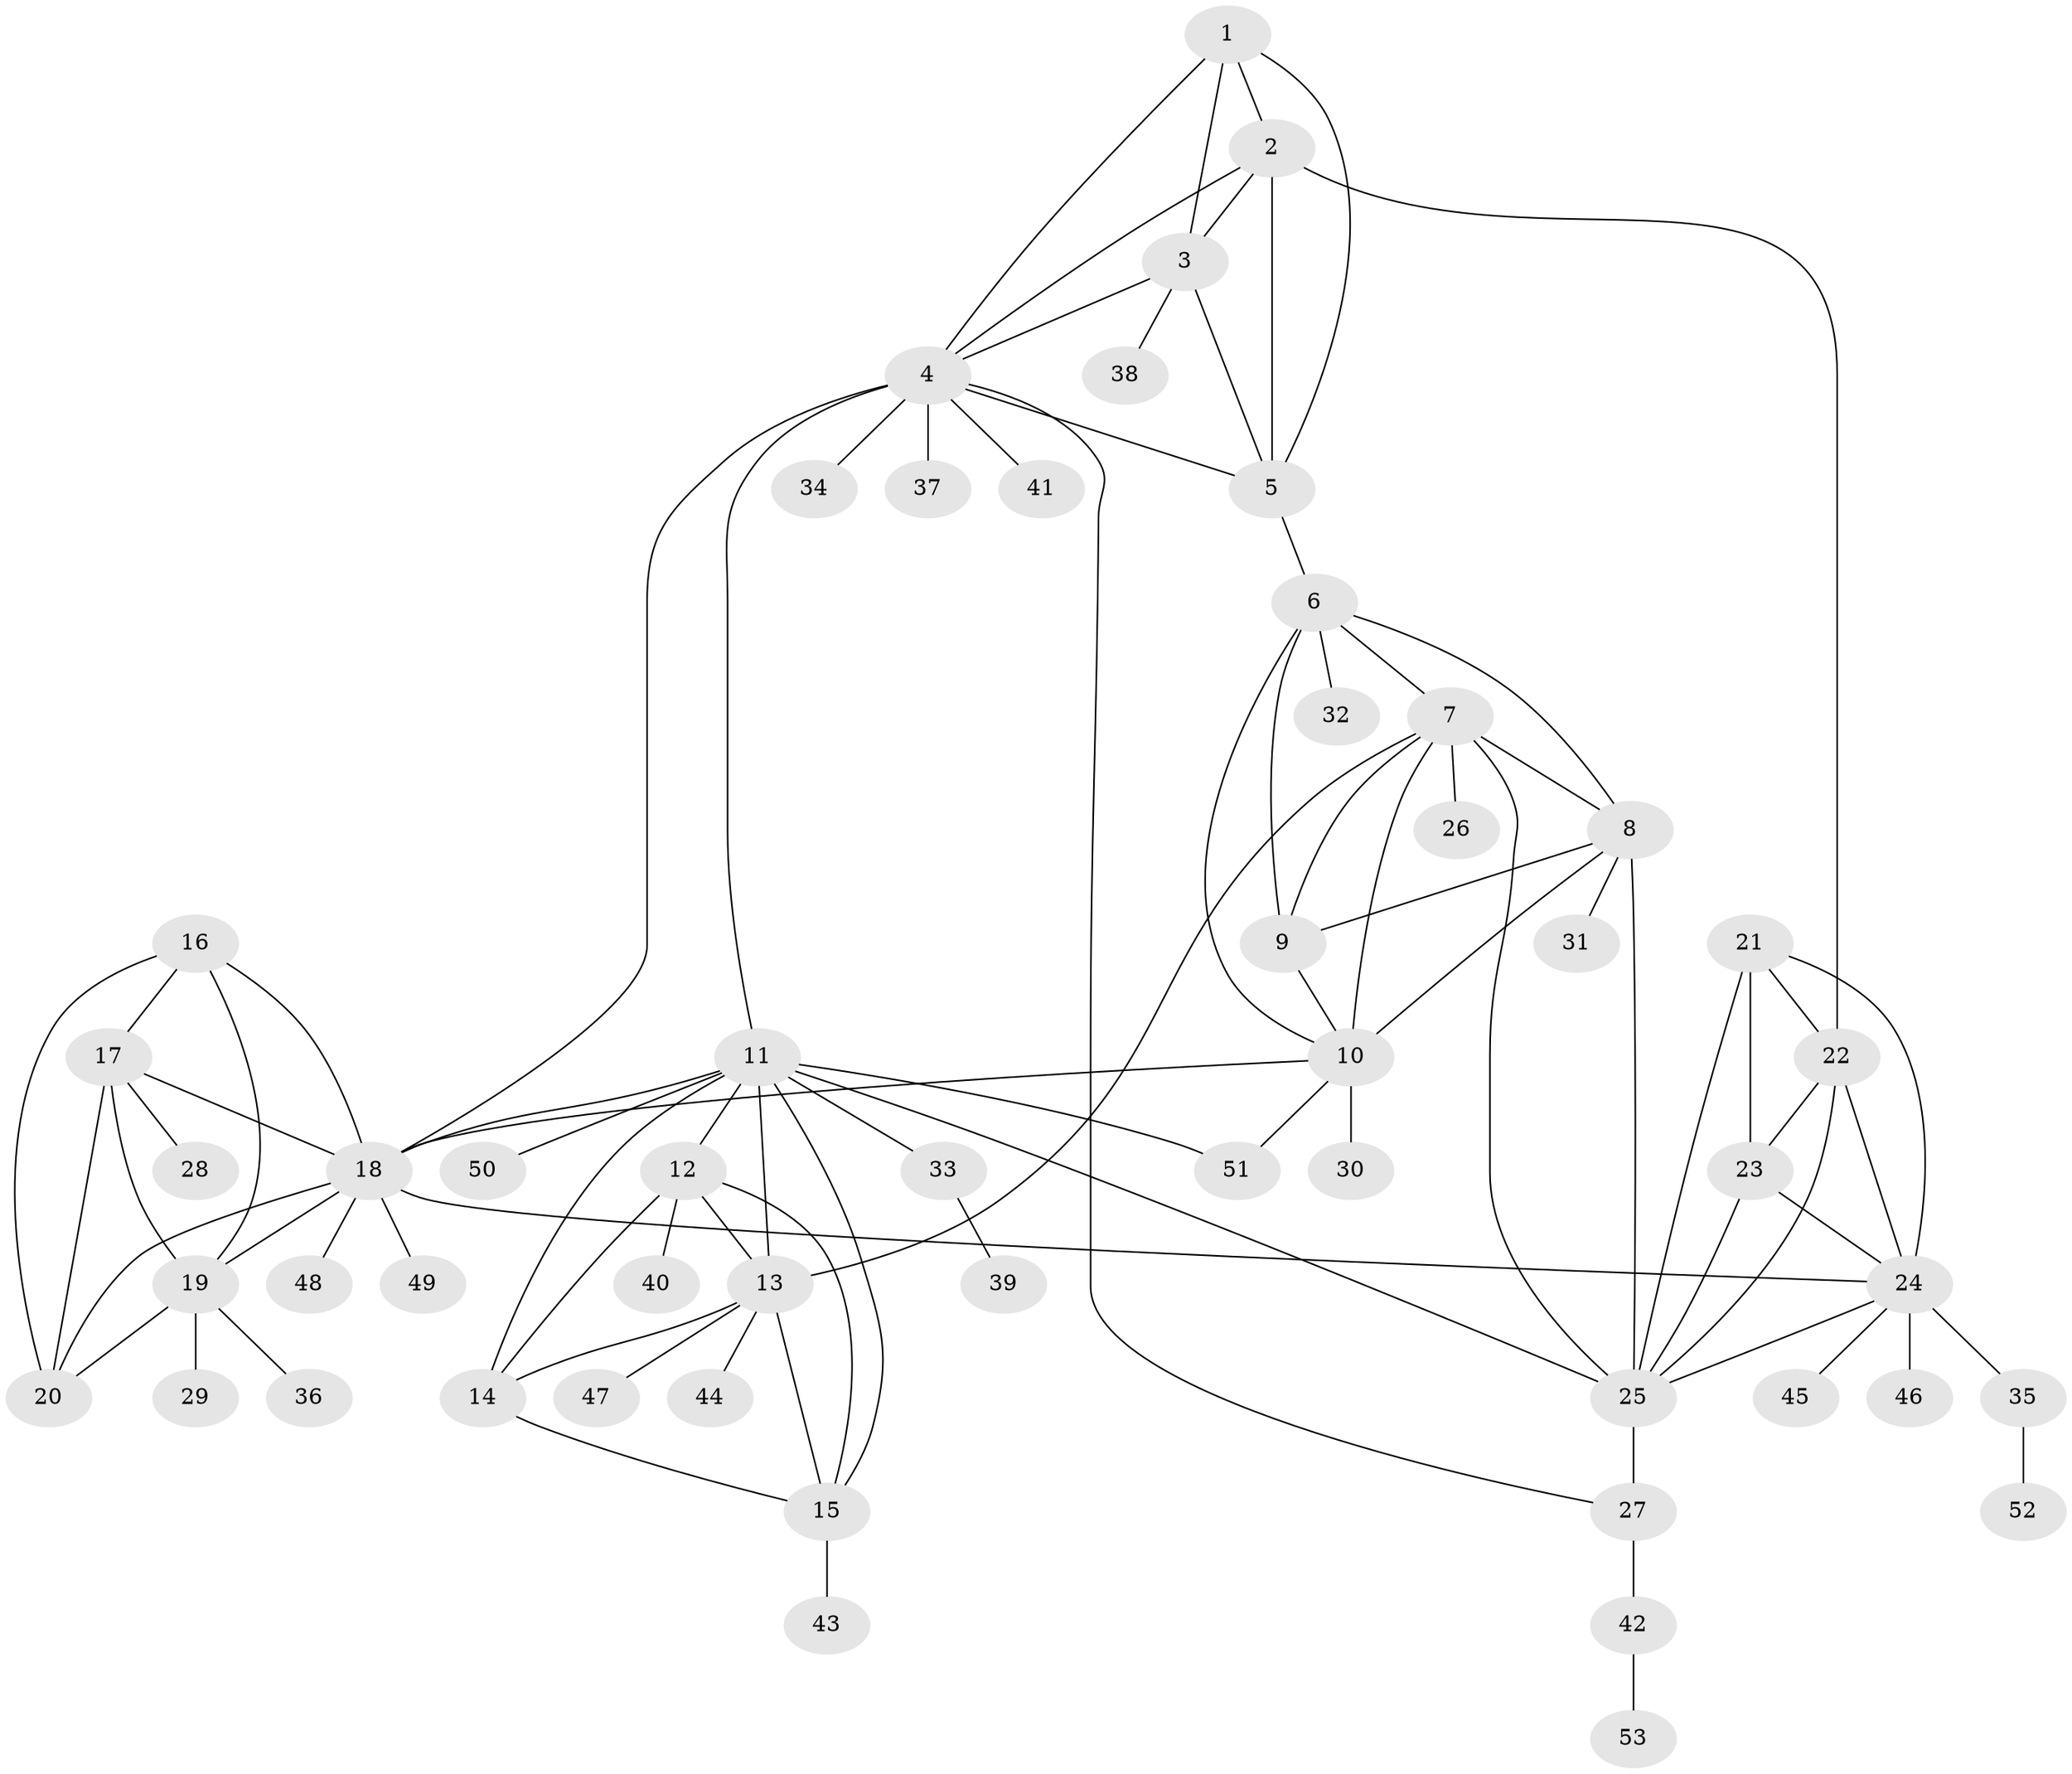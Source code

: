 // original degree distribution, {5: 0.047619047619047616, 6: 0.047619047619047616, 14: 0.009523809523809525, 7: 0.0380952380952381, 12: 0.009523809523809525, 11: 0.01904761904761905, 8: 0.02857142857142857, 4: 0.01904761904761905, 9: 0.009523809523809525, 13: 0.009523809523809525, 2: 0.14285714285714285, 1: 0.5904761904761905, 3: 0.02857142857142857}
// Generated by graph-tools (version 1.1) at 2025/37/03/09/25 02:37:25]
// undirected, 53 vertices, 91 edges
graph export_dot {
graph [start="1"]
  node [color=gray90,style=filled];
  1;
  2;
  3;
  4;
  5;
  6;
  7;
  8;
  9;
  10;
  11;
  12;
  13;
  14;
  15;
  16;
  17;
  18;
  19;
  20;
  21;
  22;
  23;
  24;
  25;
  26;
  27;
  28;
  29;
  30;
  31;
  32;
  33;
  34;
  35;
  36;
  37;
  38;
  39;
  40;
  41;
  42;
  43;
  44;
  45;
  46;
  47;
  48;
  49;
  50;
  51;
  52;
  53;
  1 -- 2 [weight=1.0];
  1 -- 3 [weight=1.0];
  1 -- 4 [weight=1.0];
  1 -- 5 [weight=1.0];
  2 -- 3 [weight=1.0];
  2 -- 4 [weight=1.0];
  2 -- 5 [weight=2.0];
  2 -- 22 [weight=1.0];
  3 -- 4 [weight=1.0];
  3 -- 5 [weight=1.0];
  3 -- 38 [weight=1.0];
  4 -- 5 [weight=1.0];
  4 -- 11 [weight=1.0];
  4 -- 18 [weight=1.0];
  4 -- 27 [weight=1.0];
  4 -- 34 [weight=4.0];
  4 -- 37 [weight=1.0];
  4 -- 41 [weight=1.0];
  5 -- 6 [weight=1.0];
  6 -- 7 [weight=1.0];
  6 -- 8 [weight=1.0];
  6 -- 9 [weight=1.0];
  6 -- 10 [weight=1.0];
  6 -- 32 [weight=1.0];
  7 -- 8 [weight=1.0];
  7 -- 9 [weight=2.0];
  7 -- 10 [weight=1.0];
  7 -- 13 [weight=1.0];
  7 -- 25 [weight=1.0];
  7 -- 26 [weight=1.0];
  8 -- 9 [weight=1.0];
  8 -- 10 [weight=1.0];
  8 -- 25 [weight=1.0];
  8 -- 31 [weight=1.0];
  9 -- 10 [weight=1.0];
  10 -- 18 [weight=1.0];
  10 -- 30 [weight=5.0];
  10 -- 51 [weight=1.0];
  11 -- 12 [weight=1.0];
  11 -- 13 [weight=1.0];
  11 -- 14 [weight=1.0];
  11 -- 15 [weight=1.0];
  11 -- 18 [weight=1.0];
  11 -- 25 [weight=1.0];
  11 -- 33 [weight=1.0];
  11 -- 50 [weight=1.0];
  11 -- 51 [weight=1.0];
  12 -- 13 [weight=1.0];
  12 -- 14 [weight=1.0];
  12 -- 15 [weight=1.0];
  12 -- 40 [weight=1.0];
  13 -- 14 [weight=1.0];
  13 -- 15 [weight=1.0];
  13 -- 44 [weight=1.0];
  13 -- 47 [weight=1.0];
  14 -- 15 [weight=1.0];
  15 -- 43 [weight=1.0];
  16 -- 17 [weight=1.0];
  16 -- 18 [weight=1.0];
  16 -- 19 [weight=1.0];
  16 -- 20 [weight=1.0];
  17 -- 18 [weight=1.0];
  17 -- 19 [weight=1.0];
  17 -- 20 [weight=3.0];
  17 -- 28 [weight=1.0];
  18 -- 19 [weight=1.0];
  18 -- 20 [weight=1.0];
  18 -- 24 [weight=1.0];
  18 -- 48 [weight=1.0];
  18 -- 49 [weight=1.0];
  19 -- 20 [weight=1.0];
  19 -- 29 [weight=2.0];
  19 -- 36 [weight=1.0];
  21 -- 22 [weight=1.0];
  21 -- 23 [weight=3.0];
  21 -- 24 [weight=1.0];
  21 -- 25 [weight=1.0];
  22 -- 23 [weight=1.0];
  22 -- 24 [weight=1.0];
  22 -- 25 [weight=1.0];
  23 -- 24 [weight=1.0];
  23 -- 25 [weight=1.0];
  24 -- 25 [weight=1.0];
  24 -- 35 [weight=1.0];
  24 -- 45 [weight=1.0];
  24 -- 46 [weight=1.0];
  25 -- 27 [weight=5.0];
  27 -- 42 [weight=1.0];
  33 -- 39 [weight=1.0];
  35 -- 52 [weight=1.0];
  42 -- 53 [weight=1.0];
}
